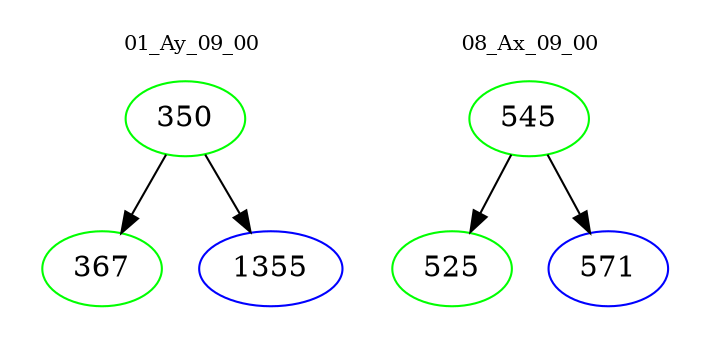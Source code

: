 digraph{
subgraph cluster_0 {
color = white
label = "01_Ay_09_00";
fontsize=10;
T0_350 [label="350", color="green"]
T0_350 -> T0_367 [color="black"]
T0_367 [label="367", color="green"]
T0_350 -> T0_1355 [color="black"]
T0_1355 [label="1355", color="blue"]
}
subgraph cluster_1 {
color = white
label = "08_Ax_09_00";
fontsize=10;
T1_545 [label="545", color="green"]
T1_545 -> T1_525 [color="black"]
T1_525 [label="525", color="green"]
T1_545 -> T1_571 [color="black"]
T1_571 [label="571", color="blue"]
}
}
